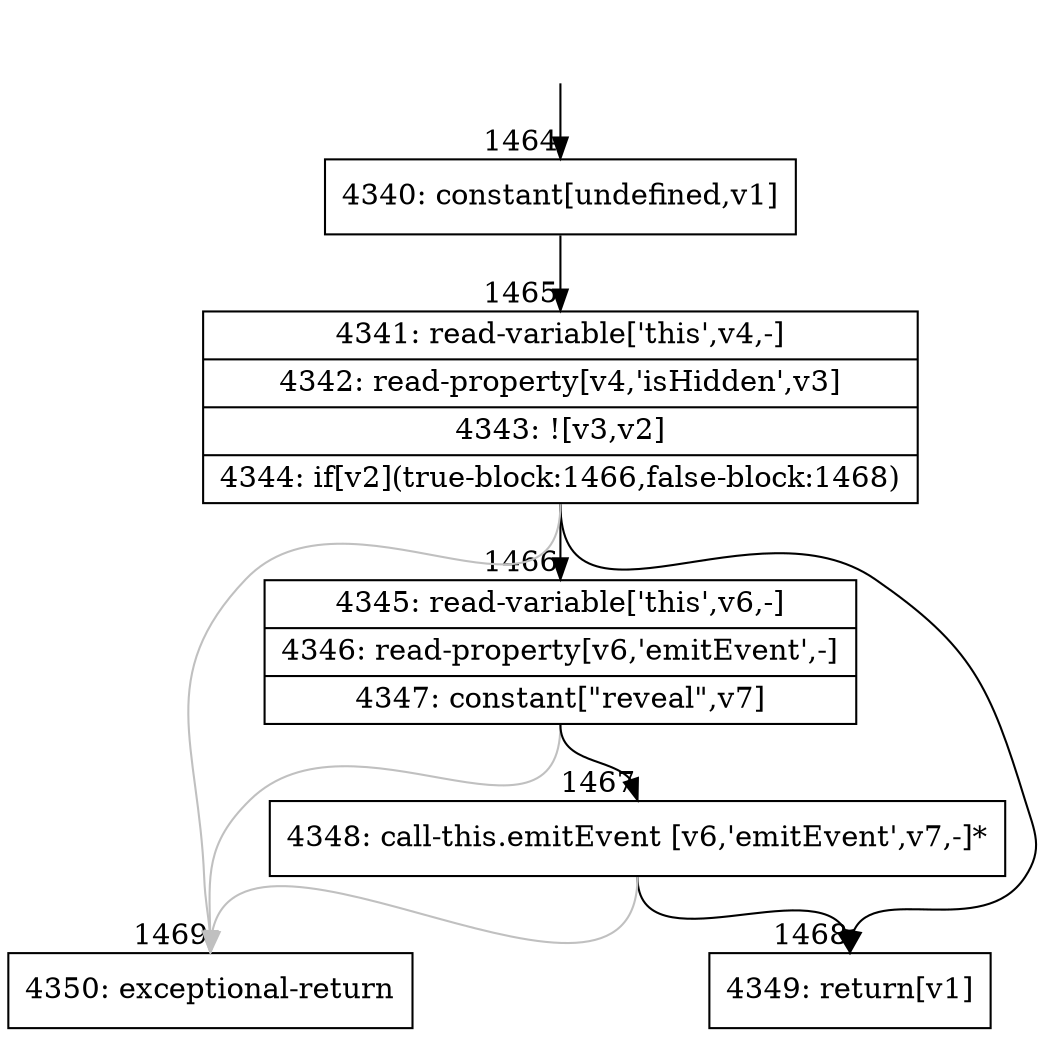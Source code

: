 digraph {
rankdir="TD"
BB_entry133[shape=none,label=""];
BB_entry133 -> BB1464 [tailport=s, headport=n, headlabel="    1464"]
BB1464 [shape=record label="{4340: constant[undefined,v1]}" ] 
BB1464 -> BB1465 [tailport=s, headport=n, headlabel="      1465"]
BB1465 [shape=record label="{4341: read-variable['this',v4,-]|4342: read-property[v4,'isHidden',v3]|4343: ![v3,v2]|4344: if[v2](true-block:1466,false-block:1468)}" ] 
BB1465 -> BB1466 [tailport=s, headport=n, headlabel="      1466"]
BB1465 -> BB1468 [tailport=s, headport=n, headlabel="      1468"]
BB1465 -> BB1469 [tailport=s, headport=n, color=gray, headlabel="      1469"]
BB1466 [shape=record label="{4345: read-variable['this',v6,-]|4346: read-property[v6,'emitEvent',-]|4347: constant[\"reveal\",v7]}" ] 
BB1466 -> BB1467 [tailport=s, headport=n, headlabel="      1467"]
BB1466 -> BB1469 [tailport=s, headport=n, color=gray]
BB1467 [shape=record label="{4348: call-this.emitEvent [v6,'emitEvent',v7,-]*}" ] 
BB1467 -> BB1468 [tailport=s, headport=n]
BB1467 -> BB1469 [tailport=s, headport=n, color=gray]
BB1468 [shape=record label="{4349: return[v1]}" ] 
BB1469 [shape=record label="{4350: exceptional-return}" ] 
//#$~ 1994
}
